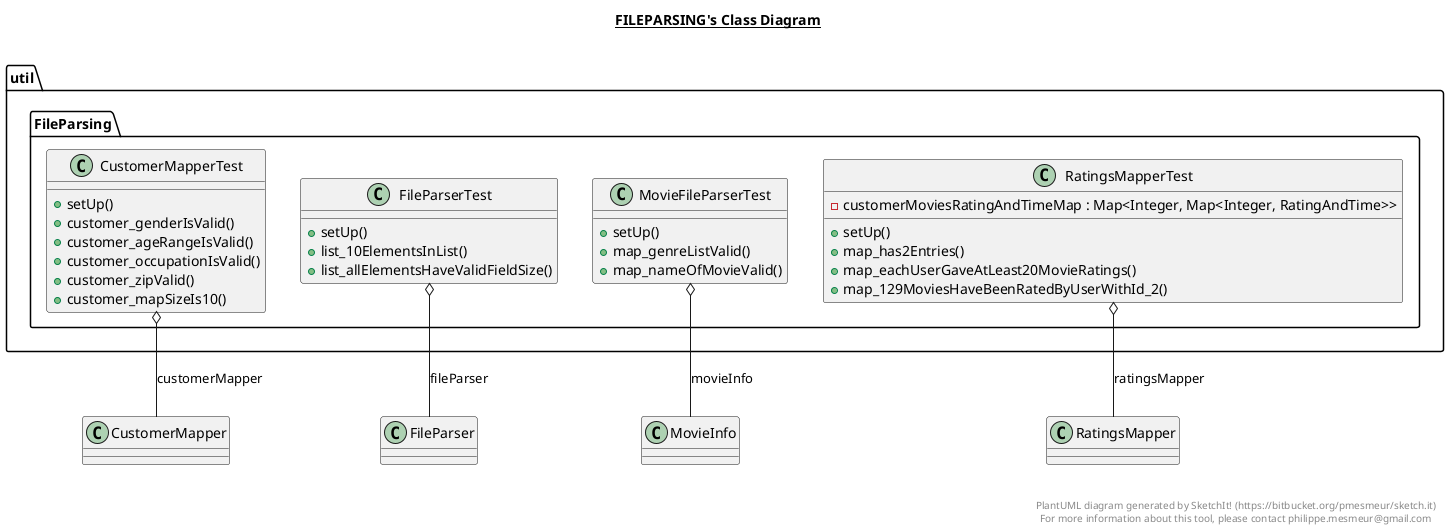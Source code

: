 @startuml

title __FILEPARSING's Class Diagram__\n

  package util.FileParsing {
    class CustomerMapperTest {
        + setUp()
        + customer_genderIsValid()
        + customer_ageRangeIsValid()
        + customer_occupationIsValid()
        + customer_zipValid()
        + customer_mapSizeIs10()
    }
  }
  

  package util.FileParsing {
    class FileParserTest {
        + setUp()
        + list_10ElementsInList()
        + list_allElementsHaveValidFieldSize()
    }
  }
  

  package util.FileParsing {
    class MovieFileParserTest {
        + setUp()
        + map_genreListValid()
        + map_nameOfMovieValid()
    }
  }
  

  package util.FileParsing {
    class RatingsMapperTest {
        - customerMoviesRatingAndTimeMap : Map<Integer, Map<Integer, RatingAndTime>>
        + setUp()
        + map_has2Entries()
        + map_eachUserGaveAtLeast20MovieRatings()
        + map_129MoviesHaveBeenRatedByUserWithId_2()
    }
  }
  

  CustomerMapperTest o-- CustomerMapper : customerMapper
  FileParserTest o-- FileParser : fileParser
  MovieFileParserTest o-- MovieInfo : movieInfo
  RatingsMapperTest o-- RatingsMapper : ratingsMapper


right footer


PlantUML diagram generated by SketchIt! (https://bitbucket.org/pmesmeur/sketch.it)
For more information about this tool, please contact philippe.mesmeur@gmail.com
endfooter

@enduml
